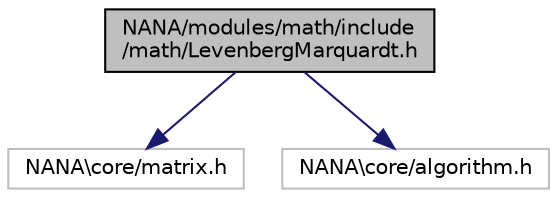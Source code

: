 digraph "NANA/modules/math/include/math/LevenbergMarquardt.h"
{
 // LATEX_PDF_SIZE
  edge [fontname="Helvetica",fontsize="10",labelfontname="Helvetica",labelfontsize="10"];
  node [fontname="Helvetica",fontsize="10",shape=record];
  Node1 [label="NANA/modules/math/include\l/math/LevenbergMarquardt.h",height=0.2,width=0.4,color="black", fillcolor="grey75", style="filled", fontcolor="black",tooltip="实现列文伯格-马夸尔特算法"];
  Node1 -> Node2 [color="midnightblue",fontsize="10",style="solid",fontname="Helvetica"];
  Node2 [label="NANA\\core/matrix.h",height=0.2,width=0.4,color="grey75", fillcolor="white", style="filled",tooltip=" "];
  Node1 -> Node3 [color="midnightblue",fontsize="10",style="solid",fontname="Helvetica"];
  Node3 [label="NANA\\core/algorithm.h",height=0.2,width=0.4,color="grey75", fillcolor="white", style="filled",tooltip=" "];
}
